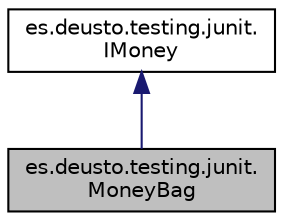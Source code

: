digraph "es.deusto.testing.junit.MoneyBag"
{
  edge [fontname="Helvetica",fontsize="10",labelfontname="Helvetica",labelfontsize="10"];
  node [fontname="Helvetica",fontsize="10",shape=record];
  Node0 [label="es.deusto.testing.junit.\lMoneyBag",height=0.2,width=0.4,color="black", fillcolor="grey75", style="filled", fontcolor="black"];
  Node1 -> Node0 [dir="back",color="midnightblue",fontsize="10",style="solid"];
  Node1 [label="es.deusto.testing.junit.\lIMoney",height=0.2,width=0.4,color="black", fillcolor="white", style="filled",URL="$interfacees_1_1deusto_1_1testing_1_1junit_1_1_i_money.html"];
}
